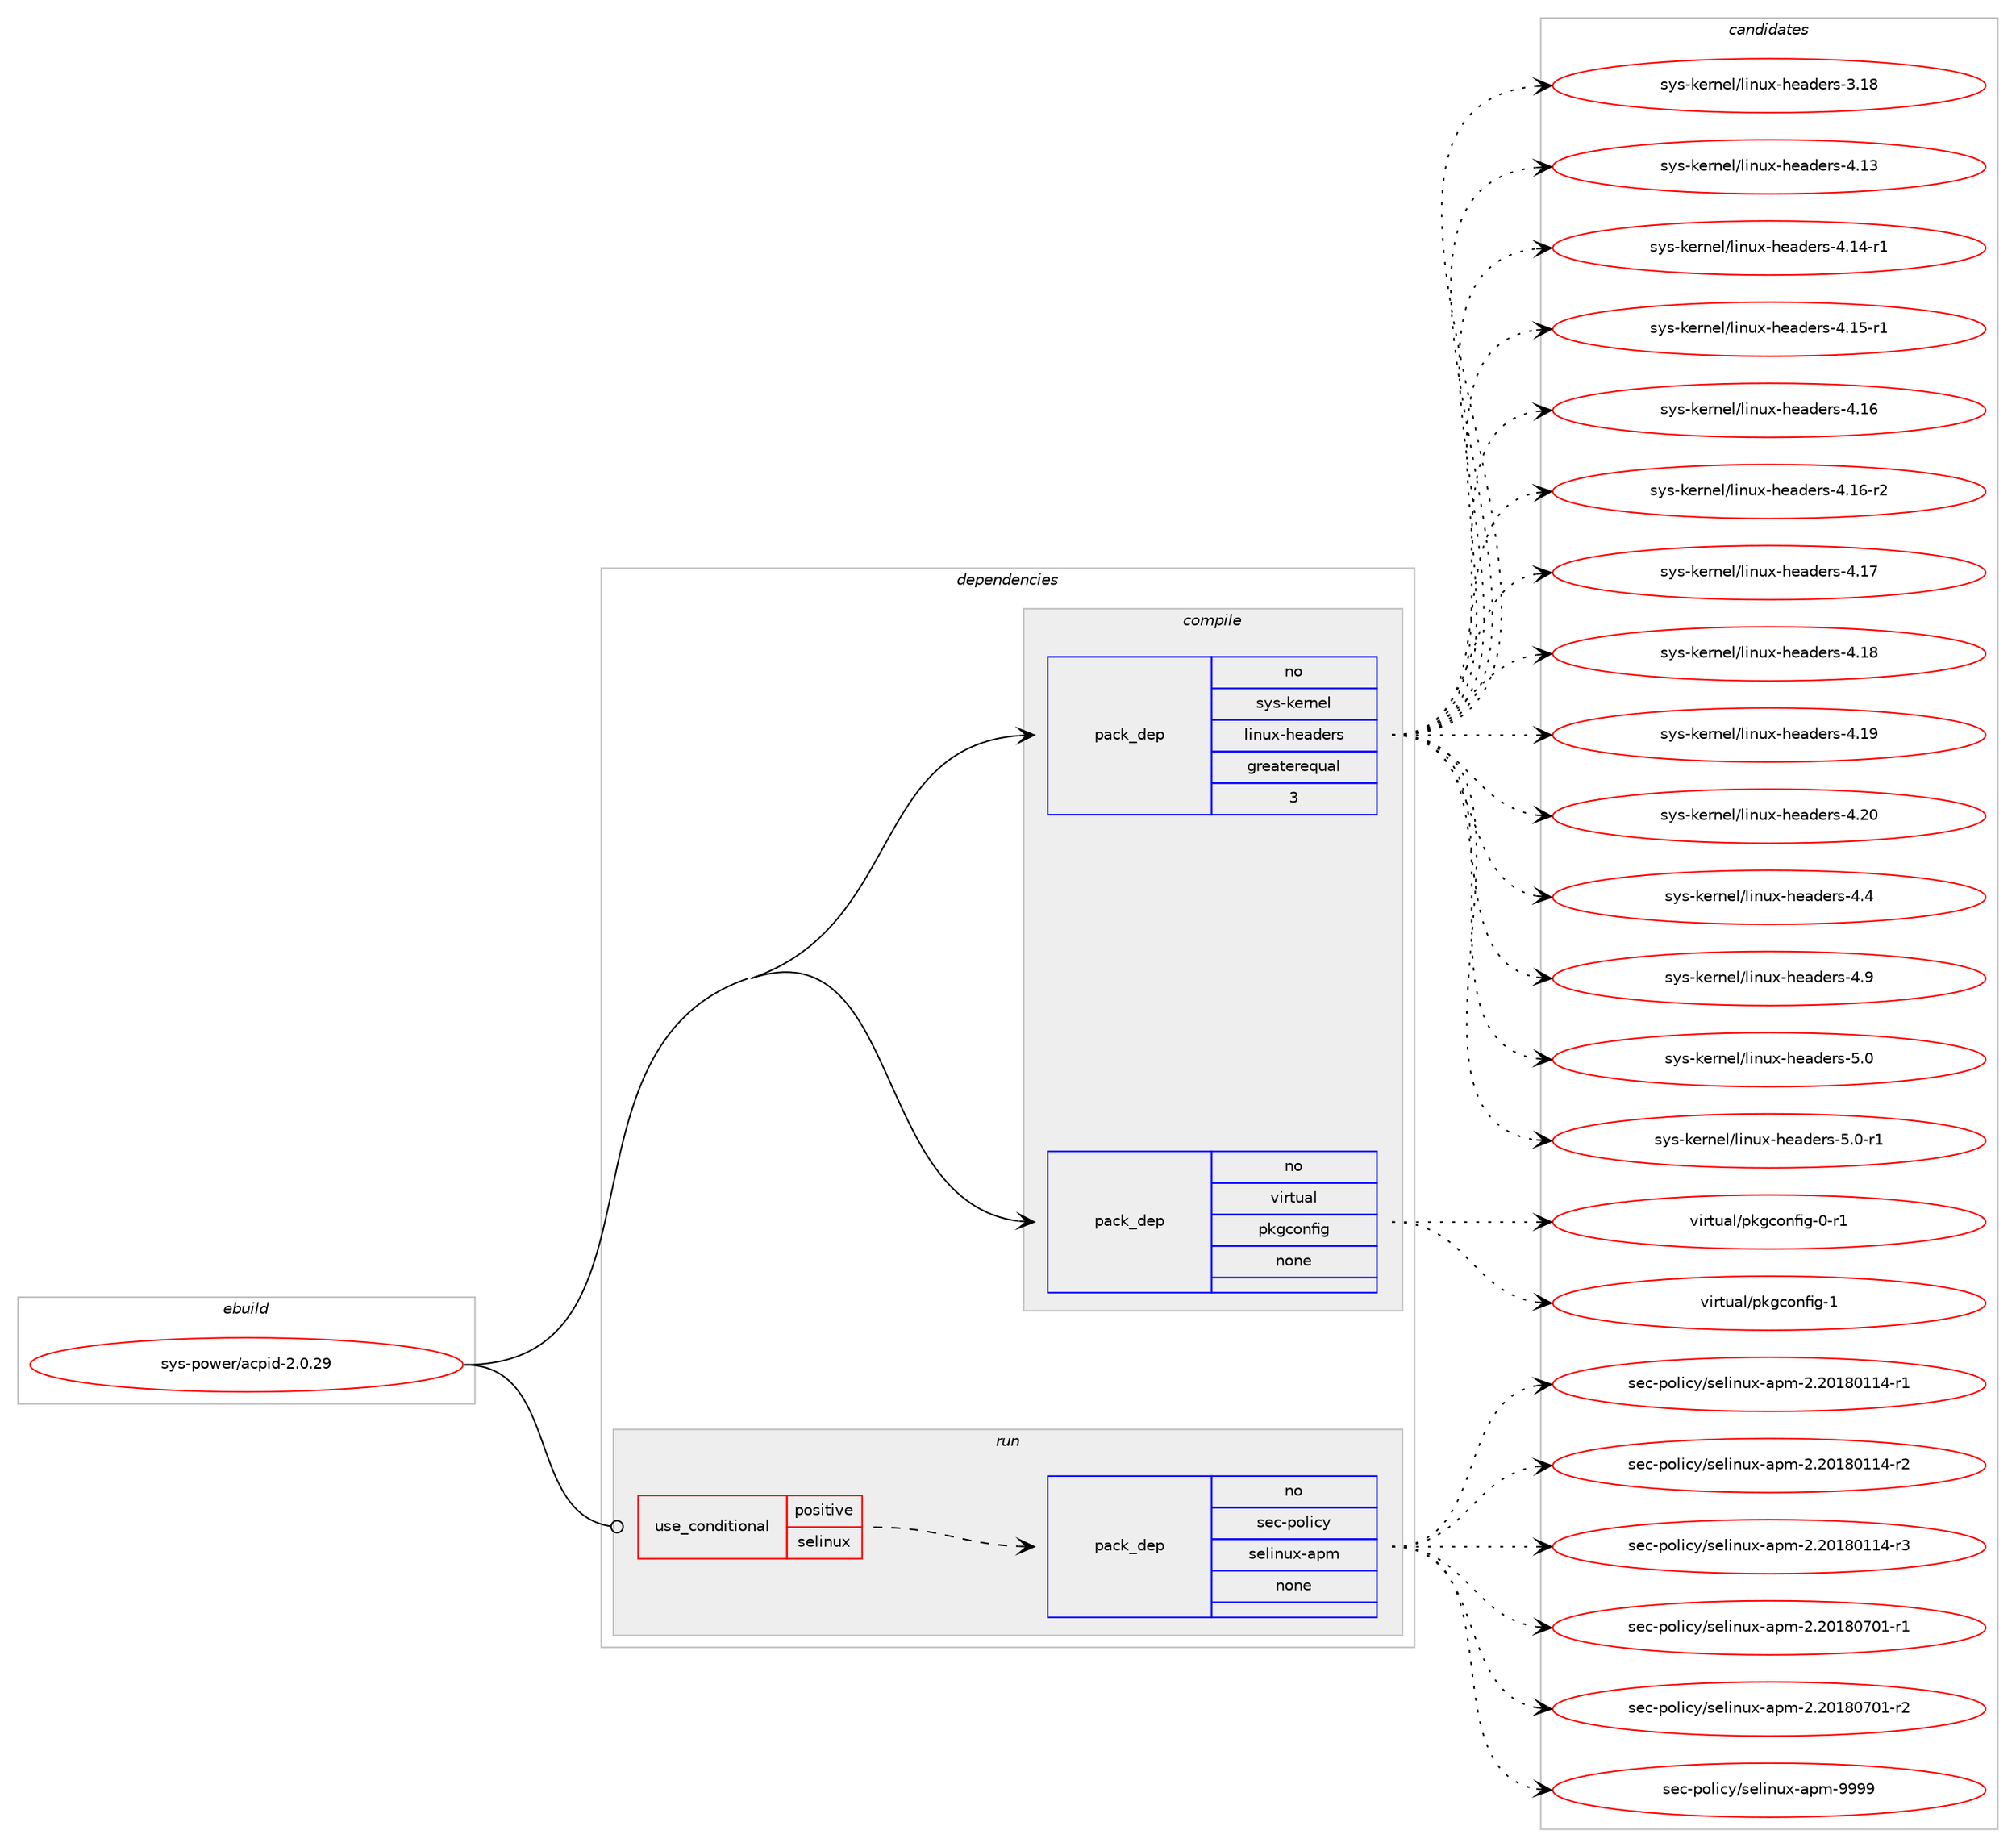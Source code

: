 digraph prolog {

# *************
# Graph options
# *************

newrank=true;
concentrate=true;
compound=true;
graph [rankdir=LR,fontname=Helvetica,fontsize=10,ranksep=1.5];#, ranksep=2.5, nodesep=0.2];
edge  [arrowhead=vee];
node  [fontname=Helvetica,fontsize=10];

# **********
# The ebuild
# **********

subgraph cluster_leftcol {
color=gray;
rank=same;
label=<<i>ebuild</i>>;
id [label="sys-power/acpid-2.0.29", color=red, width=4, href="../sys-power/acpid-2.0.29.svg"];
}

# ****************
# The dependencies
# ****************

subgraph cluster_midcol {
color=gray;
label=<<i>dependencies</i>>;
subgraph cluster_compile {
fillcolor="#eeeeee";
style=filled;
label=<<i>compile</i>>;
subgraph pack1248615 {
dependency1739660 [label=<<TABLE BORDER="0" CELLBORDER="1" CELLSPACING="0" CELLPADDING="4" WIDTH="220"><TR><TD ROWSPAN="6" CELLPADDING="30">pack_dep</TD></TR><TR><TD WIDTH="110">no</TD></TR><TR><TD>sys-kernel</TD></TR><TR><TD>linux-headers</TD></TR><TR><TD>greaterequal</TD></TR><TR><TD>3</TD></TR></TABLE>>, shape=none, color=blue];
}
id:e -> dependency1739660:w [weight=20,style="solid",arrowhead="vee"];
subgraph pack1248616 {
dependency1739661 [label=<<TABLE BORDER="0" CELLBORDER="1" CELLSPACING="0" CELLPADDING="4" WIDTH="220"><TR><TD ROWSPAN="6" CELLPADDING="30">pack_dep</TD></TR><TR><TD WIDTH="110">no</TD></TR><TR><TD>virtual</TD></TR><TR><TD>pkgconfig</TD></TR><TR><TD>none</TD></TR><TR><TD></TD></TR></TABLE>>, shape=none, color=blue];
}
id:e -> dependency1739661:w [weight=20,style="solid",arrowhead="vee"];
}
subgraph cluster_compileandrun {
fillcolor="#eeeeee";
style=filled;
label=<<i>compile and run</i>>;
}
subgraph cluster_run {
fillcolor="#eeeeee";
style=filled;
label=<<i>run</i>>;
subgraph cond462296 {
dependency1739662 [label=<<TABLE BORDER="0" CELLBORDER="1" CELLSPACING="0" CELLPADDING="4"><TR><TD ROWSPAN="3" CELLPADDING="10">use_conditional</TD></TR><TR><TD>positive</TD></TR><TR><TD>selinux</TD></TR></TABLE>>, shape=none, color=red];
subgraph pack1248617 {
dependency1739663 [label=<<TABLE BORDER="0" CELLBORDER="1" CELLSPACING="0" CELLPADDING="4" WIDTH="220"><TR><TD ROWSPAN="6" CELLPADDING="30">pack_dep</TD></TR><TR><TD WIDTH="110">no</TD></TR><TR><TD>sec-policy</TD></TR><TR><TD>selinux-apm</TD></TR><TR><TD>none</TD></TR><TR><TD></TD></TR></TABLE>>, shape=none, color=blue];
}
dependency1739662:e -> dependency1739663:w [weight=20,style="dashed",arrowhead="vee"];
}
id:e -> dependency1739662:w [weight=20,style="solid",arrowhead="odot"];
}
}

# **************
# The candidates
# **************

subgraph cluster_choices {
rank=same;
color=gray;
label=<<i>candidates</i>>;

subgraph choice1248615 {
color=black;
nodesep=1;
choice115121115451071011141101011084710810511011712045104101971001011141154551464956 [label="sys-kernel/linux-headers-3.18", color=red, width=4,href="../sys-kernel/linux-headers-3.18.svg"];
choice115121115451071011141101011084710810511011712045104101971001011141154552464951 [label="sys-kernel/linux-headers-4.13", color=red, width=4,href="../sys-kernel/linux-headers-4.13.svg"];
choice1151211154510710111411010110847108105110117120451041019710010111411545524649524511449 [label="sys-kernel/linux-headers-4.14-r1", color=red, width=4,href="../sys-kernel/linux-headers-4.14-r1.svg"];
choice1151211154510710111411010110847108105110117120451041019710010111411545524649534511449 [label="sys-kernel/linux-headers-4.15-r1", color=red, width=4,href="../sys-kernel/linux-headers-4.15-r1.svg"];
choice115121115451071011141101011084710810511011712045104101971001011141154552464954 [label="sys-kernel/linux-headers-4.16", color=red, width=4,href="../sys-kernel/linux-headers-4.16.svg"];
choice1151211154510710111411010110847108105110117120451041019710010111411545524649544511450 [label="sys-kernel/linux-headers-4.16-r2", color=red, width=4,href="../sys-kernel/linux-headers-4.16-r2.svg"];
choice115121115451071011141101011084710810511011712045104101971001011141154552464955 [label="sys-kernel/linux-headers-4.17", color=red, width=4,href="../sys-kernel/linux-headers-4.17.svg"];
choice115121115451071011141101011084710810511011712045104101971001011141154552464956 [label="sys-kernel/linux-headers-4.18", color=red, width=4,href="../sys-kernel/linux-headers-4.18.svg"];
choice115121115451071011141101011084710810511011712045104101971001011141154552464957 [label="sys-kernel/linux-headers-4.19", color=red, width=4,href="../sys-kernel/linux-headers-4.19.svg"];
choice115121115451071011141101011084710810511011712045104101971001011141154552465048 [label="sys-kernel/linux-headers-4.20", color=red, width=4,href="../sys-kernel/linux-headers-4.20.svg"];
choice1151211154510710111411010110847108105110117120451041019710010111411545524652 [label="sys-kernel/linux-headers-4.4", color=red, width=4,href="../sys-kernel/linux-headers-4.4.svg"];
choice1151211154510710111411010110847108105110117120451041019710010111411545524657 [label="sys-kernel/linux-headers-4.9", color=red, width=4,href="../sys-kernel/linux-headers-4.9.svg"];
choice1151211154510710111411010110847108105110117120451041019710010111411545534648 [label="sys-kernel/linux-headers-5.0", color=red, width=4,href="../sys-kernel/linux-headers-5.0.svg"];
choice11512111545107101114110101108471081051101171204510410197100101114115455346484511449 [label="sys-kernel/linux-headers-5.0-r1", color=red, width=4,href="../sys-kernel/linux-headers-5.0-r1.svg"];
dependency1739660:e -> choice115121115451071011141101011084710810511011712045104101971001011141154551464956:w [style=dotted,weight="100"];
dependency1739660:e -> choice115121115451071011141101011084710810511011712045104101971001011141154552464951:w [style=dotted,weight="100"];
dependency1739660:e -> choice1151211154510710111411010110847108105110117120451041019710010111411545524649524511449:w [style=dotted,weight="100"];
dependency1739660:e -> choice1151211154510710111411010110847108105110117120451041019710010111411545524649534511449:w [style=dotted,weight="100"];
dependency1739660:e -> choice115121115451071011141101011084710810511011712045104101971001011141154552464954:w [style=dotted,weight="100"];
dependency1739660:e -> choice1151211154510710111411010110847108105110117120451041019710010111411545524649544511450:w [style=dotted,weight="100"];
dependency1739660:e -> choice115121115451071011141101011084710810511011712045104101971001011141154552464955:w [style=dotted,weight="100"];
dependency1739660:e -> choice115121115451071011141101011084710810511011712045104101971001011141154552464956:w [style=dotted,weight="100"];
dependency1739660:e -> choice115121115451071011141101011084710810511011712045104101971001011141154552464957:w [style=dotted,weight="100"];
dependency1739660:e -> choice115121115451071011141101011084710810511011712045104101971001011141154552465048:w [style=dotted,weight="100"];
dependency1739660:e -> choice1151211154510710111411010110847108105110117120451041019710010111411545524652:w [style=dotted,weight="100"];
dependency1739660:e -> choice1151211154510710111411010110847108105110117120451041019710010111411545524657:w [style=dotted,weight="100"];
dependency1739660:e -> choice1151211154510710111411010110847108105110117120451041019710010111411545534648:w [style=dotted,weight="100"];
dependency1739660:e -> choice11512111545107101114110101108471081051101171204510410197100101114115455346484511449:w [style=dotted,weight="100"];
}
subgraph choice1248616 {
color=black;
nodesep=1;
choice11810511411611797108471121071039911111010210510345484511449 [label="virtual/pkgconfig-0-r1", color=red, width=4,href="../virtual/pkgconfig-0-r1.svg"];
choice1181051141161179710847112107103991111101021051034549 [label="virtual/pkgconfig-1", color=red, width=4,href="../virtual/pkgconfig-1.svg"];
dependency1739661:e -> choice11810511411611797108471121071039911111010210510345484511449:w [style=dotted,weight="100"];
dependency1739661:e -> choice1181051141161179710847112107103991111101021051034549:w [style=dotted,weight="100"];
}
subgraph choice1248617 {
color=black;
nodesep=1;
choice11510199451121111081059912147115101108105110117120459711210945504650484956484949524511449 [label="sec-policy/selinux-apm-2.20180114-r1", color=red, width=4,href="../sec-policy/selinux-apm-2.20180114-r1.svg"];
choice11510199451121111081059912147115101108105110117120459711210945504650484956484949524511450 [label="sec-policy/selinux-apm-2.20180114-r2", color=red, width=4,href="../sec-policy/selinux-apm-2.20180114-r2.svg"];
choice11510199451121111081059912147115101108105110117120459711210945504650484956484949524511451 [label="sec-policy/selinux-apm-2.20180114-r3", color=red, width=4,href="../sec-policy/selinux-apm-2.20180114-r3.svg"];
choice11510199451121111081059912147115101108105110117120459711210945504650484956485548494511449 [label="sec-policy/selinux-apm-2.20180701-r1", color=red, width=4,href="../sec-policy/selinux-apm-2.20180701-r1.svg"];
choice11510199451121111081059912147115101108105110117120459711210945504650484956485548494511450 [label="sec-policy/selinux-apm-2.20180701-r2", color=red, width=4,href="../sec-policy/selinux-apm-2.20180701-r2.svg"];
choice1151019945112111108105991214711510110810511011712045971121094557575757 [label="sec-policy/selinux-apm-9999", color=red, width=4,href="../sec-policy/selinux-apm-9999.svg"];
dependency1739663:e -> choice11510199451121111081059912147115101108105110117120459711210945504650484956484949524511449:w [style=dotted,weight="100"];
dependency1739663:e -> choice11510199451121111081059912147115101108105110117120459711210945504650484956484949524511450:w [style=dotted,weight="100"];
dependency1739663:e -> choice11510199451121111081059912147115101108105110117120459711210945504650484956484949524511451:w [style=dotted,weight="100"];
dependency1739663:e -> choice11510199451121111081059912147115101108105110117120459711210945504650484956485548494511449:w [style=dotted,weight="100"];
dependency1739663:e -> choice11510199451121111081059912147115101108105110117120459711210945504650484956485548494511450:w [style=dotted,weight="100"];
dependency1739663:e -> choice1151019945112111108105991214711510110810511011712045971121094557575757:w [style=dotted,weight="100"];
}
}

}
